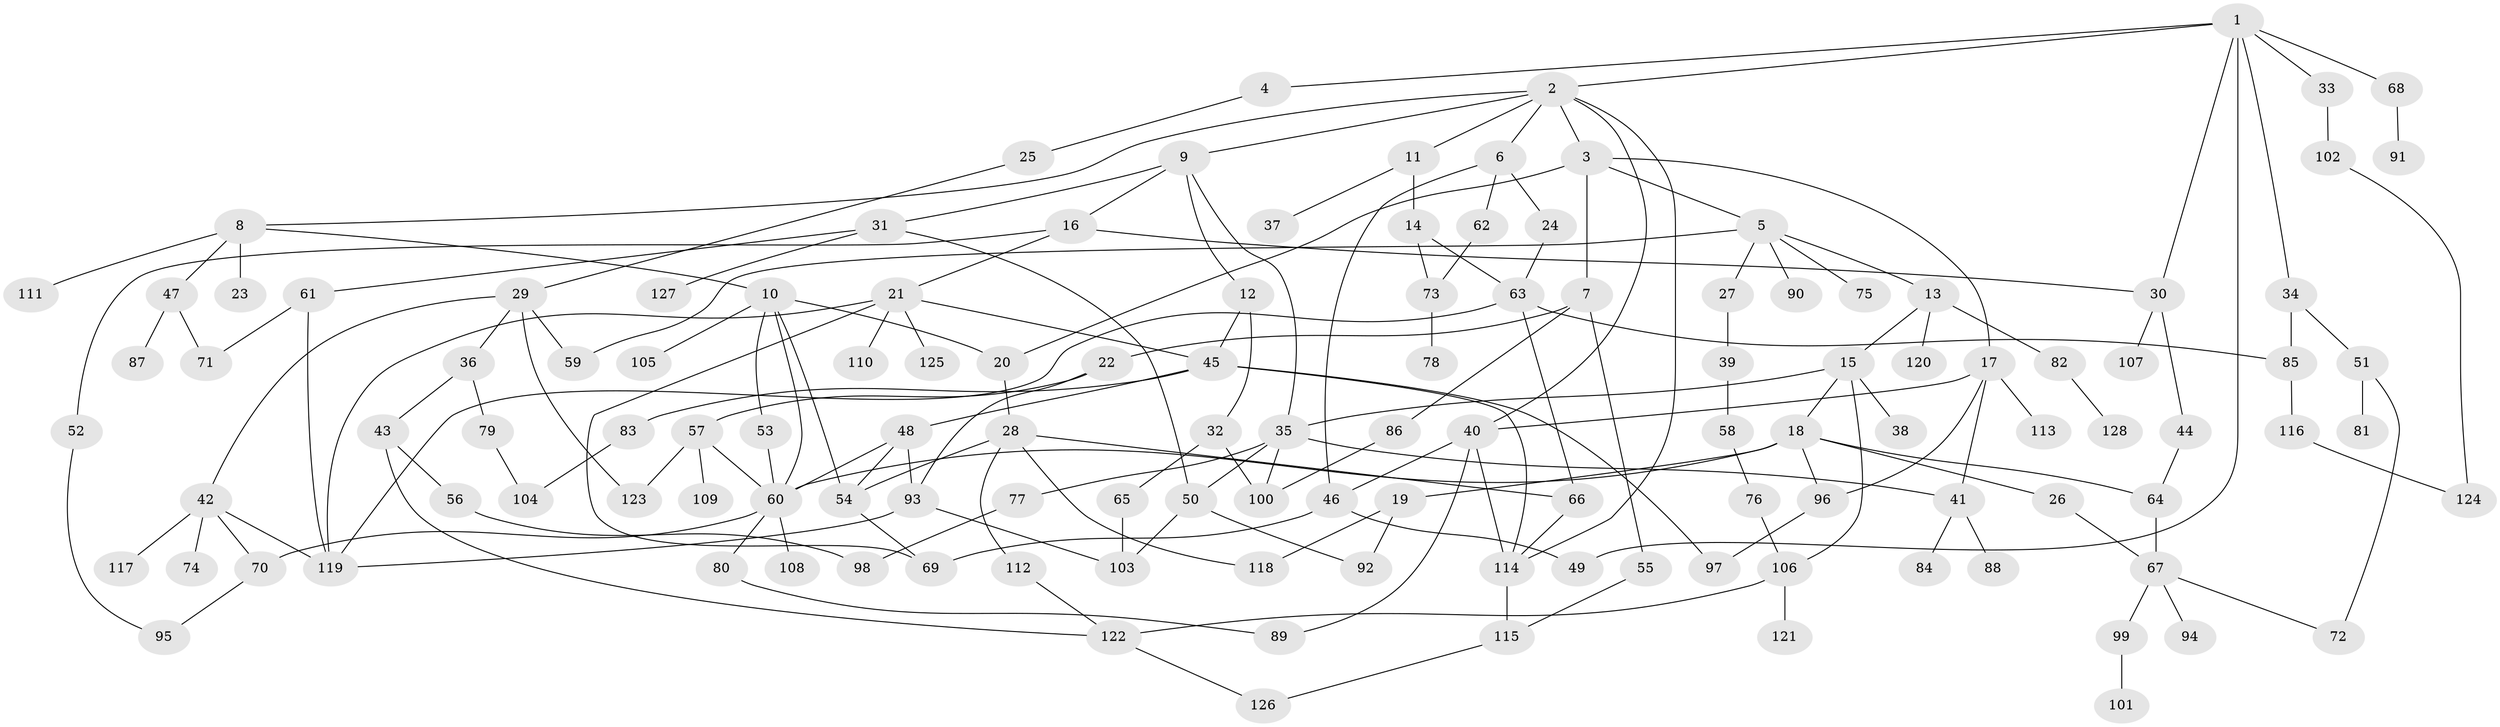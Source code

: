 // coarse degree distribution, {7: 0.044444444444444446, 10: 0.011111111111111112, 8: 0.022222222222222223, 2: 0.26666666666666666, 6: 0.05555555555555555, 4: 0.13333333333333333, 5: 0.05555555555555555, 11: 0.011111111111111112, 3: 0.16666666666666666, 1: 0.23333333333333334}
// Generated by graph-tools (version 1.1) at 2025/51/02/27/25 19:51:38]
// undirected, 128 vertices, 181 edges
graph export_dot {
graph [start="1"]
  node [color=gray90,style=filled];
  1;
  2;
  3;
  4;
  5;
  6;
  7;
  8;
  9;
  10;
  11;
  12;
  13;
  14;
  15;
  16;
  17;
  18;
  19;
  20;
  21;
  22;
  23;
  24;
  25;
  26;
  27;
  28;
  29;
  30;
  31;
  32;
  33;
  34;
  35;
  36;
  37;
  38;
  39;
  40;
  41;
  42;
  43;
  44;
  45;
  46;
  47;
  48;
  49;
  50;
  51;
  52;
  53;
  54;
  55;
  56;
  57;
  58;
  59;
  60;
  61;
  62;
  63;
  64;
  65;
  66;
  67;
  68;
  69;
  70;
  71;
  72;
  73;
  74;
  75;
  76;
  77;
  78;
  79;
  80;
  81;
  82;
  83;
  84;
  85;
  86;
  87;
  88;
  89;
  90;
  91;
  92;
  93;
  94;
  95;
  96;
  97;
  98;
  99;
  100;
  101;
  102;
  103;
  104;
  105;
  106;
  107;
  108;
  109;
  110;
  111;
  112;
  113;
  114;
  115;
  116;
  117;
  118;
  119;
  120;
  121;
  122;
  123;
  124;
  125;
  126;
  127;
  128;
  1 -- 2;
  1 -- 4;
  1 -- 33;
  1 -- 34;
  1 -- 49;
  1 -- 68;
  1 -- 30;
  2 -- 3;
  2 -- 6;
  2 -- 8;
  2 -- 9;
  2 -- 11;
  2 -- 114;
  2 -- 40;
  3 -- 5;
  3 -- 7;
  3 -- 17;
  3 -- 20;
  4 -- 25;
  5 -- 13;
  5 -- 27;
  5 -- 59;
  5 -- 75;
  5 -- 90;
  6 -- 24;
  6 -- 62;
  6 -- 46;
  7 -- 22;
  7 -- 55;
  7 -- 86;
  8 -- 10;
  8 -- 23;
  8 -- 47;
  8 -- 111;
  9 -- 12;
  9 -- 16;
  9 -- 31;
  9 -- 35;
  10 -- 20;
  10 -- 53;
  10 -- 105;
  10 -- 54;
  10 -- 60;
  11 -- 14;
  11 -- 37;
  12 -- 32;
  12 -- 45;
  13 -- 15;
  13 -- 82;
  13 -- 120;
  14 -- 63;
  14 -- 73;
  15 -- 18;
  15 -- 35;
  15 -- 38;
  15 -- 106;
  16 -- 21;
  16 -- 30;
  16 -- 52;
  17 -- 40;
  17 -- 41;
  17 -- 96;
  17 -- 113;
  18 -- 19;
  18 -- 26;
  18 -- 64;
  18 -- 96;
  18 -- 60;
  19 -- 92;
  19 -- 118;
  20 -- 28;
  21 -- 45;
  21 -- 110;
  21 -- 125;
  21 -- 119;
  21 -- 69;
  22 -- 57;
  22 -- 93;
  24 -- 63;
  25 -- 29;
  26 -- 67;
  27 -- 39;
  28 -- 54;
  28 -- 112;
  28 -- 118;
  28 -- 66;
  29 -- 36;
  29 -- 42;
  29 -- 123;
  29 -- 59;
  30 -- 44;
  30 -- 107;
  31 -- 50;
  31 -- 61;
  31 -- 127;
  32 -- 65;
  32 -- 100;
  33 -- 102;
  34 -- 51;
  34 -- 85;
  35 -- 77;
  35 -- 50;
  35 -- 41;
  35 -- 100;
  36 -- 43;
  36 -- 79;
  39 -- 58;
  40 -- 46;
  40 -- 114;
  40 -- 89;
  41 -- 84;
  41 -- 88;
  42 -- 74;
  42 -- 117;
  42 -- 119;
  42 -- 70;
  43 -- 56;
  43 -- 122;
  44 -- 64;
  45 -- 48;
  45 -- 83;
  45 -- 97;
  45 -- 114;
  46 -- 49;
  46 -- 69;
  47 -- 71;
  47 -- 87;
  48 -- 93;
  48 -- 60;
  48 -- 54;
  50 -- 103;
  50 -- 92;
  51 -- 72;
  51 -- 81;
  52 -- 95;
  53 -- 60;
  54 -- 69;
  55 -- 115;
  56 -- 98;
  57 -- 60;
  57 -- 109;
  57 -- 123;
  58 -- 76;
  60 -- 70;
  60 -- 80;
  60 -- 108;
  61 -- 119;
  61 -- 71;
  62 -- 73;
  63 -- 66;
  63 -- 85;
  63 -- 119;
  64 -- 67;
  65 -- 103;
  66 -- 114;
  67 -- 94;
  67 -- 99;
  67 -- 72;
  68 -- 91;
  70 -- 95;
  73 -- 78;
  76 -- 106;
  77 -- 98;
  79 -- 104;
  80 -- 89;
  82 -- 128;
  83 -- 104;
  85 -- 116;
  86 -- 100;
  93 -- 103;
  93 -- 119;
  96 -- 97;
  99 -- 101;
  102 -- 124;
  106 -- 121;
  106 -- 122;
  112 -- 122;
  114 -- 115;
  115 -- 126;
  116 -- 124;
  122 -- 126;
}
